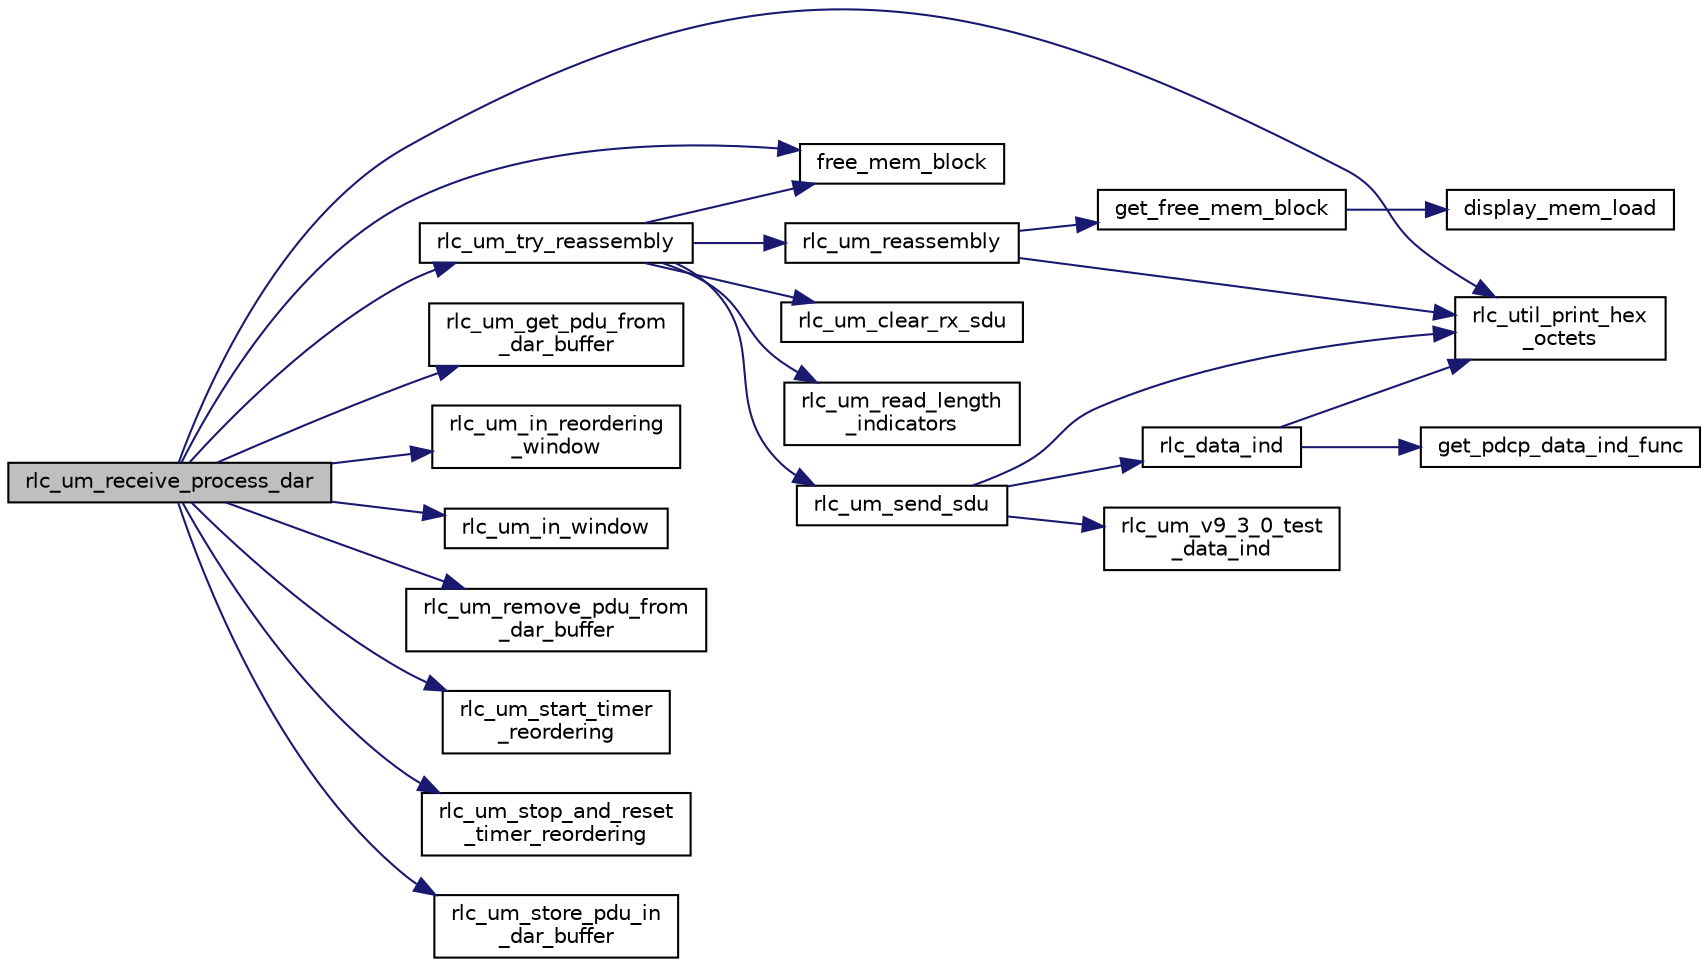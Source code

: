 digraph "rlc_um_receive_process_dar"
{
 // LATEX_PDF_SIZE
  edge [fontname="Helvetica",fontsize="10",labelfontname="Helvetica",labelfontsize="10"];
  node [fontname="Helvetica",fontsize="10",shape=record];
  rankdir="LR";
  Node1 [label="rlc_um_receive_process_dar",height=0.2,width=0.4,color="black", fillcolor="grey75", style="filled", fontcolor="black",tooltip="Apply the DAR process for a PDU: put it in DAR buffer and try to reassembly or discard it."];
  Node1 -> Node2 [color="midnightblue",fontsize="10",style="solid",fontname="Helvetica"];
  Node2 [label="free_mem_block",height=0.2,width=0.4,color="black", fillcolor="white", style="filled",URL="$mem__block_8c.html#a3465e37844438c1cc552c197a2cfbbfd",tooltip=" "];
  Node1 -> Node3 [color="midnightblue",fontsize="10",style="solid",fontname="Helvetica"];
  Node3 [label="rlc_um_get_pdu_from\l_dar_buffer",height=0.2,width=0.4,color="black", fillcolor="white", style="filled",URL="$group__em.html#gade9e480e45de3a9cda80457bcfea8295",tooltip=" "];
  Node1 -> Node4 [color="midnightblue",fontsize="10",style="solid",fontname="Helvetica"];
  Node4 [label="rlc_um_in_reordering\l_window",height=0.2,width=0.4,color="black", fillcolor="white", style="filled",URL="$group__em.html#gaf18130dc3d846e6b41239976afa02c86",tooltip="Compute if the sequence number of a PDU is in a window ."];
  Node1 -> Node5 [color="midnightblue",fontsize="10",style="solid",fontname="Helvetica"];
  Node5 [label="rlc_um_in_window",height=0.2,width=0.4,color="black", fillcolor="white", style="filled",URL="$group__em.html#ga4770db17d914d4c4d319277ca6944320",tooltip="Compute if the sequence number of a PDU is in a window ."];
  Node1 -> Node6 [color="midnightblue",fontsize="10",style="solid",fontname="Helvetica"];
  Node6 [label="rlc_um_remove_pdu_from\l_dar_buffer",height=0.2,width=0.4,color="black", fillcolor="white", style="filled",URL="$group__em.html#ga61abe04538cf6ff648d251648a338716",tooltip=" "];
  Node1 -> Node7 [color="midnightblue",fontsize="10",style="solid",fontname="Helvetica"];
  Node7 [label="rlc_um_start_timer\l_reordering",height=0.2,width=0.4,color="black", fillcolor="white", style="filled",URL="$group__em.html#ga8a6ce2e3bd6c08268a931c7df6a11ca6",tooltip="Re-arm (based on RLC UM config parameter) and start timer reordering."];
  Node1 -> Node8 [color="midnightblue",fontsize="10",style="solid",fontname="Helvetica"];
  Node8 [label="rlc_um_stop_and_reset\l_timer_reordering",height=0.2,width=0.4,color="black", fillcolor="white", style="filled",URL="$group__em.html#ga0ddb32e0d21d03a9e153052f1db47b64",tooltip="Stop and reset the timer reordering."];
  Node1 -> Node9 [color="midnightblue",fontsize="10",style="solid",fontname="Helvetica"];
  Node9 [label="rlc_um_store_pdu_in\l_dar_buffer",height=0.2,width=0.4,color="black", fillcolor="white", style="filled",URL="$rlc__um__dar_8c.html#a1571ffbcf146a561988ffdfbb252f61e",tooltip=" "];
  Node1 -> Node10 [color="midnightblue",fontsize="10",style="solid",fontname="Helvetica"];
  Node10 [label="rlc_um_try_reassembly",height=0.2,width=0.4,color="black", fillcolor="white", style="filled",URL="$group__em.html#ga289c82bdcdd9667d09dc40ca11bc4f60",tooltip="Try reassembly PDUs from DAR buffer, starting at sequence number snP."];
  Node10 -> Node2 [color="midnightblue",fontsize="10",style="solid",fontname="Helvetica"];
  Node10 -> Node11 [color="midnightblue",fontsize="10",style="solid",fontname="Helvetica"];
  Node11 [label="rlc_um_clear_rx_sdu",height=0.2,width=0.4,color="black", fillcolor="white", style="filled",URL="$group__em.html#gaa3611e9a18ebc6e46dc0230461e20e08",tooltip="Erase the SDU in construction."];
  Node10 -> Node12 [color="midnightblue",fontsize="10",style="solid",fontname="Helvetica"];
  Node12 [label="rlc_um_read_length\l_indicators",height=0.2,width=0.4,color="black", fillcolor="white", style="filled",URL="$group__em.html#ga3bc56d30ca057ccdd824a866fac6360b",tooltip="Reset protocol variables and state variables to initial values."];
  Node10 -> Node13 [color="midnightblue",fontsize="10",style="solid",fontname="Helvetica"];
  Node13 [label="rlc_um_reassembly",height=0.2,width=0.4,color="black", fillcolor="white", style="filled",URL="$group__em.html#gaa3cddd6366192d86bec3da4fc3afe798",tooltip=" "];
  Node13 -> Node14 [color="midnightblue",fontsize="10",style="solid",fontname="Helvetica"];
  Node14 [label="get_free_mem_block",height=0.2,width=0.4,color="black", fillcolor="white", style="filled",URL="$mem__block_8c.html#aa6649c5f31ce28f70a1a7352eb41de46",tooltip=" "];
  Node14 -> Node15 [color="midnightblue",fontsize="10",style="solid",fontname="Helvetica"];
  Node15 [label="display_mem_load",height=0.2,width=0.4,color="black", fillcolor="white", style="filled",URL="$mem__block_8c.html#aad2e600dac4df19ae63b1efe29405f59",tooltip=" "];
  Node13 -> Node16 [color="midnightblue",fontsize="10",style="solid",fontname="Helvetica"];
  Node16 [label="rlc_util_print_hex\l_octets",height=0.2,width=0.4,color="black", fillcolor="white", style="filled",URL="$group__em.html#ga9080083e27a8fc3d61451b6d4d7c8f3b",tooltip=" "];
  Node10 -> Node17 [color="midnightblue",fontsize="10",style="solid",fontname="Helvetica"];
  Node17 [label="rlc_um_send_sdu",height=0.2,width=0.4,color="black", fillcolor="white", style="filled",URL="$group__em.html#gadf3069c553c0fff2ec969a785cf52c40",tooltip="Send SDU if any reassemblied to upper layer."];
  Node17 -> Node18 [color="midnightblue",fontsize="10",style="solid",fontname="Helvetica"];
  Node18 [label="rlc_data_ind",height=0.2,width=0.4,color="black", fillcolor="white", style="filled",URL="$group__em.html#gabba9d9796c03b8f01c944be71725feff",tooltip="Interface with higher layers, route SDUs coming from RLC protocol instances to upper layer instance."];
  Node18 -> Node19 [color="midnightblue",fontsize="10",style="solid",fontname="Helvetica"];
  Node19 [label="get_pdcp_data_ind_func",height=0.2,width=0.4,color="black", fillcolor="white", style="filled",URL="$group____pdcp.html#ga2e06db776bf03678ebd05189a1635ee3",tooltip=" "];
  Node18 -> Node16 [color="midnightblue",fontsize="10",style="solid",fontname="Helvetica"];
  Node17 -> Node20 [color="midnightblue",fontsize="10",style="solid",fontname="Helvetica"];
  Node20 [label="rlc_um_v9_3_0_test\l_data_ind",height=0.2,width=0.4,color="black", fillcolor="white", style="filled",URL="$rlc__um__test_8c.html#a902bc4e0cf804ef3f84ad63b15abd40f",tooltip=" "];
  Node17 -> Node16 [color="midnightblue",fontsize="10",style="solid",fontname="Helvetica"];
  Node1 -> Node16 [color="midnightblue",fontsize="10",style="solid",fontname="Helvetica"];
}
